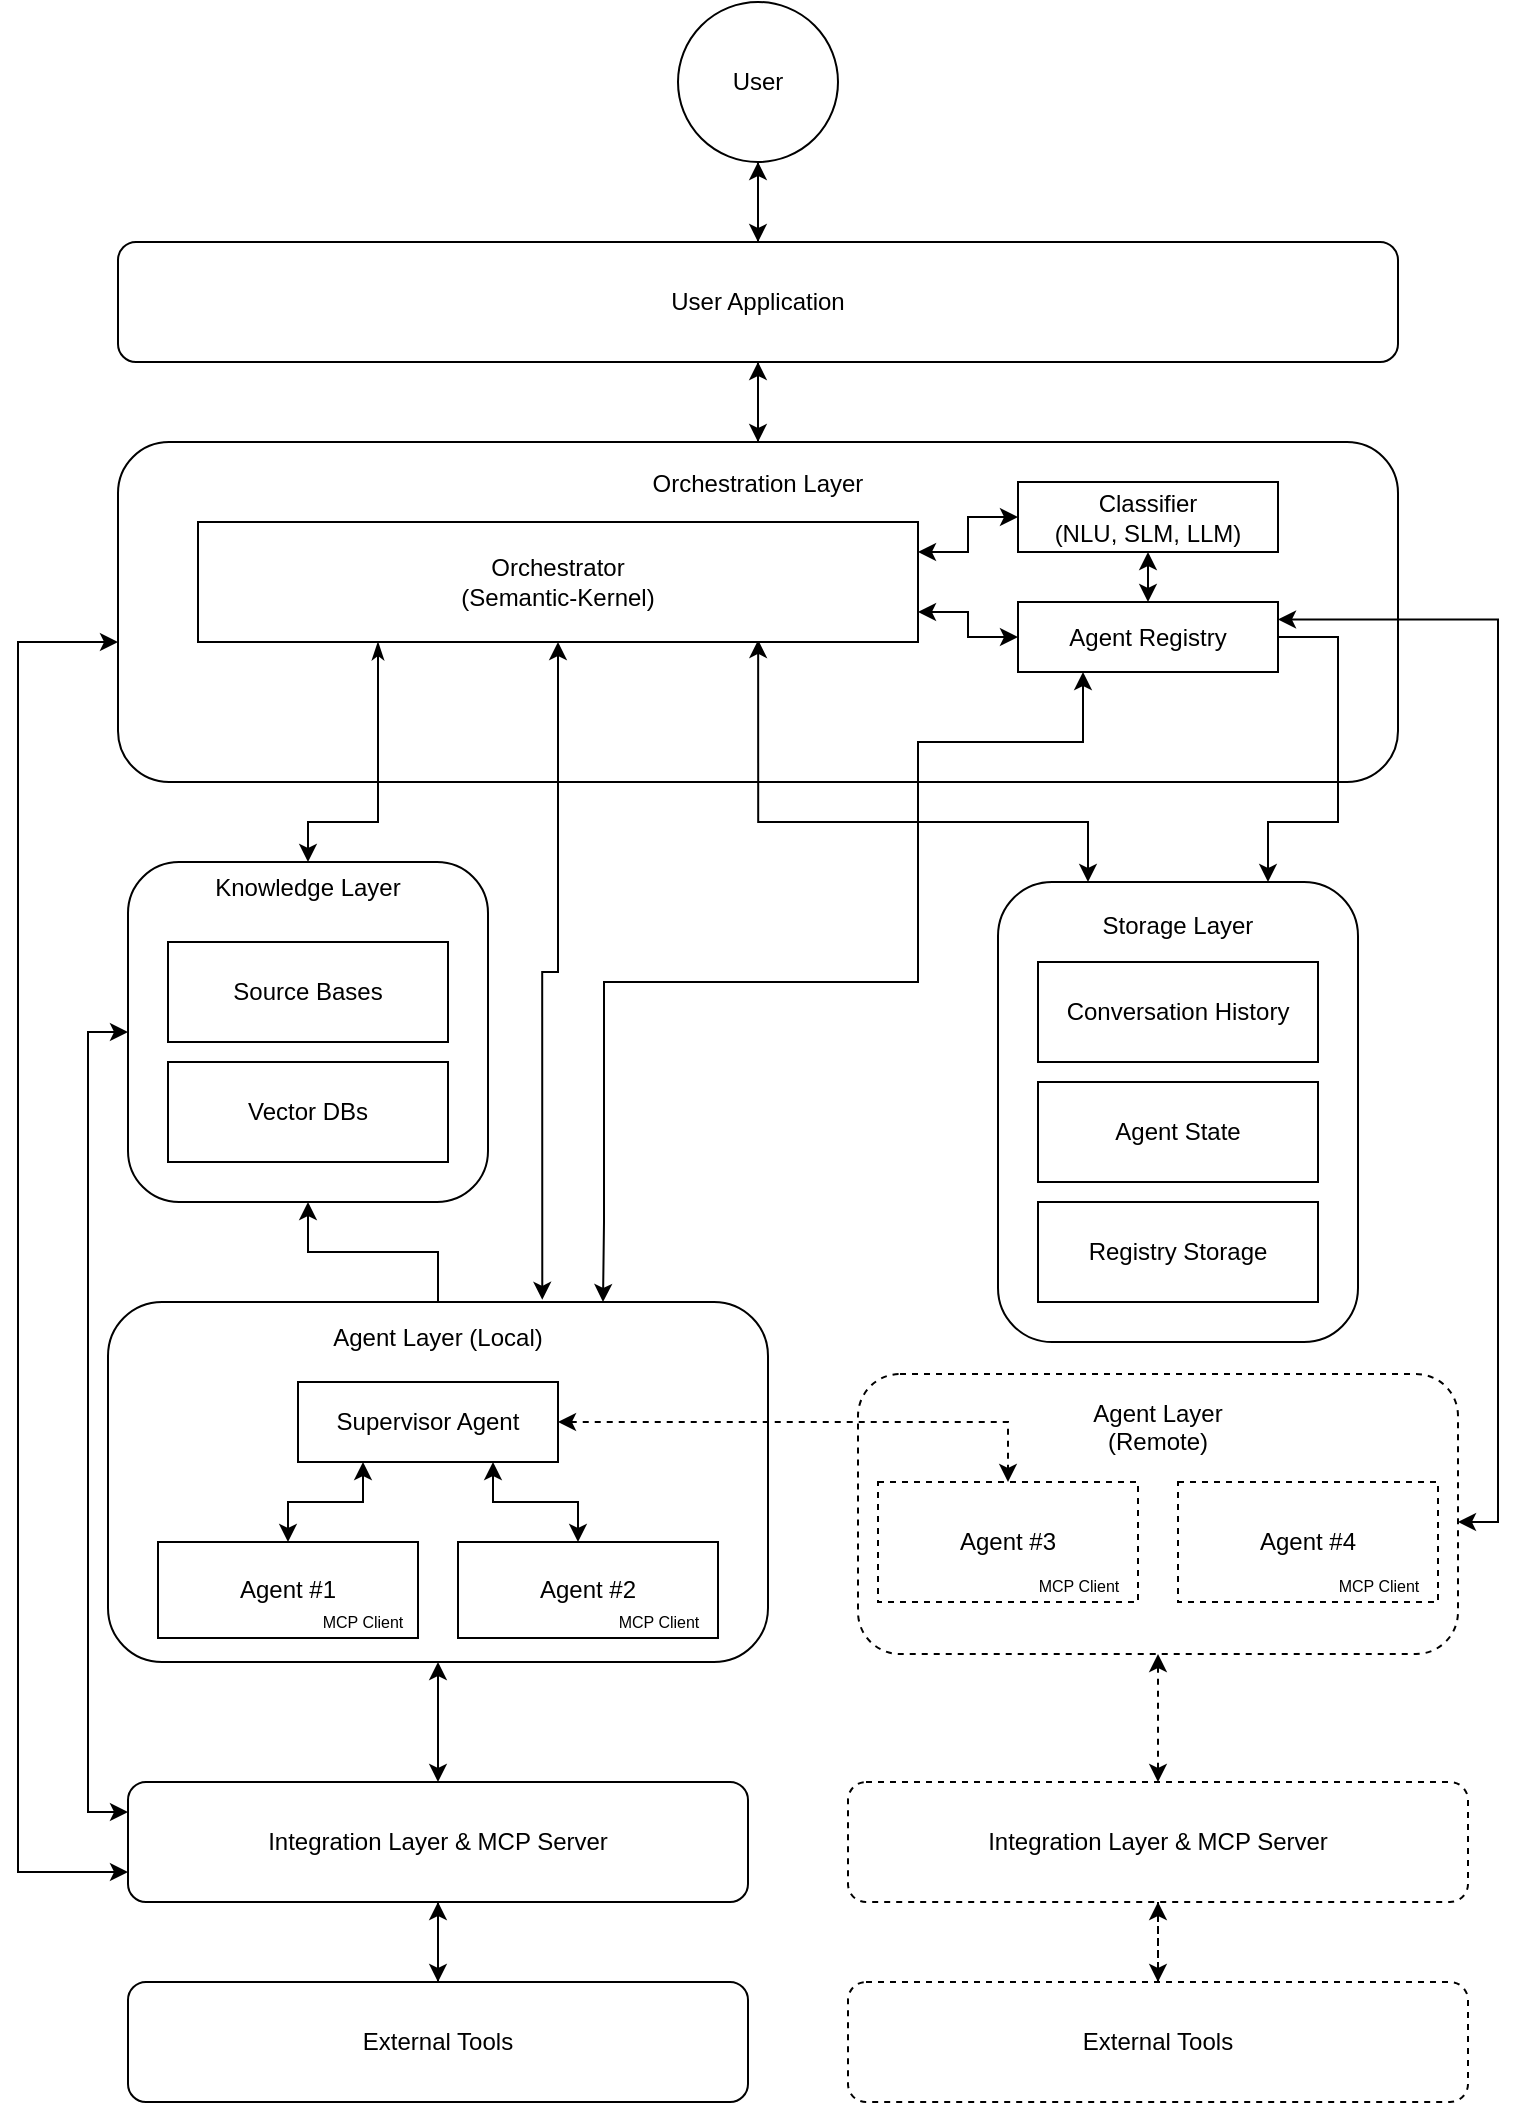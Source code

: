 <mxfile version="26.2.15" pages="2">
  <diagram name="Multi-Agent Arch" id="ub4KsRptNqgLp7lkgXpW">
    <mxGraphModel dx="1306" dy="1139" grid="1" gridSize="10" guides="1" tooltips="1" connect="1" arrows="1" fold="1" page="1" pageScale="1" pageWidth="850" pageHeight="1100" math="0" shadow="0">
      <root>
        <mxCell id="0" />
        <mxCell id="1" parent="0" />
        <mxCell id="ASmS1fR-pAxJk7bQfhLH-20" style="edgeStyle=orthogonalEdgeStyle;rounded=0;orthogonalLoop=1;jettySize=auto;html=1;entryX=0.5;entryY=0;entryDx=0;entryDy=0;dashed=1;startArrow=classic;startFill=1;" parent="1" source="bR4ImRQM_lHo-FGBlh7m-5" target="ASmS1fR-pAxJk7bQfhLH-16" edge="1">
          <mxGeometry relative="1" as="geometry" />
        </mxCell>
        <mxCell id="bR4ImRQM_lHo-FGBlh7m-5" value="Agent Layer&lt;div&gt;(Remote)&lt;br&gt;&lt;div&gt;&lt;br&gt;&lt;/div&gt;&lt;div&gt;&lt;br&gt;&lt;/div&gt;&lt;div&gt;&lt;br&gt;&lt;/div&gt;&lt;div&gt;&lt;br&gt;&lt;/div&gt;&lt;div&gt;&lt;br&gt;&lt;/div&gt;&lt;div&gt;&lt;br&gt;&lt;/div&gt;&lt;/div&gt;" style="rounded=1;whiteSpace=wrap;html=1;dashed=1;" parent="1" vertex="1">
          <mxGeometry x="460" y="706" width="300" height="140" as="geometry" />
        </mxCell>
        <mxCell id="qNfc9r8m6Vnsijnfa4ap-8" style="edgeStyle=orthogonalEdgeStyle;rounded=0;orthogonalLoop=1;jettySize=auto;html=1;entryX=0.5;entryY=1;entryDx=0;entryDy=0;exitX=0.5;exitY=0;exitDx=0;exitDy=0;" parent="1" source="qNfc9r8m6Vnsijnfa4ap-5" target="qNfc9r8m6Vnsijnfa4ap-6" edge="1">
          <mxGeometry relative="1" as="geometry">
            <mxPoint x="420" y="100" as="sourcePoint" />
          </mxGeometry>
        </mxCell>
        <mxCell id="qNfc9r8m6Vnsijnfa4ap-2" value="Storage Layer&lt;div&gt;&lt;br&gt;&lt;/div&gt;&lt;div&gt;&lt;br&gt;&lt;/div&gt;&lt;div&gt;&lt;br&gt;&lt;/div&gt;&lt;div&gt;&lt;br&gt;&lt;/div&gt;&lt;div&gt;&lt;br&gt;&lt;/div&gt;&lt;div&gt;&lt;br&gt;&lt;/div&gt;&lt;div&gt;&lt;br&gt;&lt;/div&gt;&lt;div&gt;&lt;br&gt;&lt;/div&gt;&lt;div&gt;&lt;br&gt;&lt;/div&gt;&lt;div&gt;&lt;br&gt;&lt;/div&gt;&lt;div&gt;&lt;br&gt;&lt;/div&gt;&lt;div&gt;&lt;br&gt;&lt;/div&gt;&lt;div&gt;&lt;br&gt;&lt;/div&gt;" style="rounded=1;whiteSpace=wrap;html=1;" parent="1" vertex="1">
          <mxGeometry x="530" y="460" width="180" height="230" as="geometry" />
        </mxCell>
        <mxCell id="qNfc9r8m6Vnsijnfa4ap-33" style="edgeStyle=orthogonalEdgeStyle;rounded=0;orthogonalLoop=1;jettySize=auto;html=1;entryX=0.5;entryY=0;entryDx=0;entryDy=0;" parent="1" source="qNfc9r8m6Vnsijnfa4ap-5" target="qNfc9r8m6Vnsijnfa4ap-9" edge="1">
          <mxGeometry relative="1" as="geometry" />
        </mxCell>
        <mxCell id="qNfc9r8m6Vnsijnfa4ap-5" value="User Application" style="rounded=1;whiteSpace=wrap;html=1;" parent="1" vertex="1">
          <mxGeometry x="90" y="140" width="640" height="60" as="geometry" />
        </mxCell>
        <mxCell id="qNfc9r8m6Vnsijnfa4ap-7" style="edgeStyle=orthogonalEdgeStyle;rounded=0;orthogonalLoop=1;jettySize=auto;html=1;entryX=0.5;entryY=0;entryDx=0;entryDy=0;" parent="1" source="qNfc9r8m6Vnsijnfa4ap-6" target="qNfc9r8m6Vnsijnfa4ap-5" edge="1">
          <mxGeometry relative="1" as="geometry">
            <mxPoint x="420" y="100" as="targetPoint" />
          </mxGeometry>
        </mxCell>
        <mxCell id="qNfc9r8m6Vnsijnfa4ap-6" value="User" style="ellipse;whiteSpace=wrap;html=1;aspect=fixed;" parent="1" vertex="1">
          <mxGeometry x="370" y="20" width="80" height="80" as="geometry" />
        </mxCell>
        <mxCell id="qNfc9r8m6Vnsijnfa4ap-34" style="edgeStyle=orthogonalEdgeStyle;rounded=0;orthogonalLoop=1;jettySize=auto;html=1;entryX=0.5;entryY=1;entryDx=0;entryDy=0;" parent="1" source="qNfc9r8m6Vnsijnfa4ap-9" target="qNfc9r8m6Vnsijnfa4ap-5" edge="1">
          <mxGeometry relative="1" as="geometry" />
        </mxCell>
        <mxCell id="qNfc9r8m6Vnsijnfa4ap-42" style="edgeStyle=orthogonalEdgeStyle;rounded=0;orthogonalLoop=1;jettySize=auto;html=1;entryX=0;entryY=0.75;entryDx=0;entryDy=0;startArrow=classic;startFill=1;" parent="1" source="qNfc9r8m6Vnsijnfa4ap-9" target="qNfc9r8m6Vnsijnfa4ap-30" edge="1">
          <mxGeometry relative="1" as="geometry">
            <Array as="points">
              <mxPoint x="40" y="340" />
              <mxPoint x="40" y="955" />
            </Array>
          </mxGeometry>
        </mxCell>
        <mxCell id="qNfc9r8m6Vnsijnfa4ap-9" value="Orchestration Layer&lt;div&gt;&lt;br&gt;&lt;/div&gt;&lt;div&gt;&lt;br&gt;&lt;/div&gt;&lt;div&gt;&lt;br&gt;&lt;/div&gt;&lt;div&gt;&lt;br&gt;&lt;/div&gt;&lt;div&gt;&lt;br&gt;&lt;/div&gt;&lt;div&gt;&lt;br&gt;&lt;/div&gt;&lt;div&gt;&lt;br&gt;&lt;/div&gt;&lt;div&gt;&lt;br&gt;&lt;/div&gt;&lt;div&gt;&lt;br&gt;&lt;/div&gt;" style="rounded=1;whiteSpace=wrap;html=1;" parent="1" vertex="1">
          <mxGeometry x="90" y="240" width="640" height="170" as="geometry" />
        </mxCell>
        <mxCell id="qNfc9r8m6Vnsijnfa4ap-24" style="edgeStyle=orthogonalEdgeStyle;rounded=0;orthogonalLoop=1;jettySize=auto;html=1;exitX=0.778;exitY=0.983;exitDx=0;exitDy=0;entryX=0.25;entryY=0;entryDx=0;entryDy=0;exitPerimeter=0;startArrow=classic;startFill=1;" parent="1" source="qNfc9r8m6Vnsijnfa4ap-11" target="qNfc9r8m6Vnsijnfa4ap-2" edge="1">
          <mxGeometry relative="1" as="geometry">
            <Array as="points">
              <mxPoint x="410" y="430" />
              <mxPoint x="575" y="430" />
            </Array>
          </mxGeometry>
        </mxCell>
        <mxCell id="qNfc9r8m6Vnsijnfa4ap-47" style="edgeStyle=orthogonalEdgeStyle;rounded=0;orthogonalLoop=1;jettySize=auto;html=1;exitX=0.25;exitY=1;exitDx=0;exitDy=0;entryX=0.5;entryY=0;entryDx=0;entryDy=0;startArrow=classicThin;startFill=1;" parent="1" source="qNfc9r8m6Vnsijnfa4ap-11" target="qNfc9r8m6Vnsijnfa4ap-35" edge="1">
          <mxGeometry relative="1" as="geometry">
            <Array as="points">
              <mxPoint x="220" y="430" />
              <mxPoint x="185" y="430" />
            </Array>
          </mxGeometry>
        </mxCell>
        <mxCell id="qNfc9r8m6Vnsijnfa4ap-11" value="Orchestrator&lt;div&gt;(Semantic-Kernel)&lt;/div&gt;" style="rounded=0;whiteSpace=wrap;html=1;" parent="1" vertex="1">
          <mxGeometry x="130" y="280" width="360" height="60" as="geometry" />
        </mxCell>
        <mxCell id="qNfc9r8m6Vnsijnfa4ap-14" style="edgeStyle=orthogonalEdgeStyle;rounded=0;orthogonalLoop=1;jettySize=auto;html=1;entryX=1;entryY=0.25;entryDx=0;entryDy=0;startArrow=classic;startFill=1;" parent="1" source="qNfc9r8m6Vnsijnfa4ap-12" target="qNfc9r8m6Vnsijnfa4ap-11" edge="1">
          <mxGeometry relative="1" as="geometry" />
        </mxCell>
        <mxCell id="qNfc9r8m6Vnsijnfa4ap-12" value="Classifier&lt;div&gt;(NLU, SLM, LLM)&lt;/div&gt;" style="rounded=0;whiteSpace=wrap;html=1;" parent="1" vertex="1">
          <mxGeometry x="540" y="260" width="130" height="35" as="geometry" />
        </mxCell>
        <mxCell id="qNfc9r8m6Vnsijnfa4ap-15" value="Agent Layer&amp;nbsp;&lt;span style=&quot;background-color: transparent; color: light-dark(rgb(0, 0, 0), rgb(255, 255, 255));&quot;&gt;(Local)&lt;/span&gt;&lt;div&gt;&lt;div&gt;&lt;br&gt;&lt;/div&gt;&lt;div&gt;&lt;br&gt;&lt;/div&gt;&lt;div&gt;&lt;br&gt;&lt;/div&gt;&lt;div&gt;&lt;br&gt;&lt;/div&gt;&lt;div&gt;&lt;br&gt;&lt;/div&gt;&lt;div&gt;&lt;br&gt;&lt;/div&gt;&lt;/div&gt;&lt;div&gt;&lt;br&gt;&lt;/div&gt;&lt;div&gt;&lt;br&gt;&lt;/div&gt;&lt;div&gt;&lt;br&gt;&lt;/div&gt;&lt;div&gt;&lt;br&gt;&lt;/div&gt;" style="rounded=1;whiteSpace=wrap;html=1;" parent="1" vertex="1">
          <mxGeometry x="85" y="670" width="330" height="180" as="geometry" />
        </mxCell>
        <mxCell id="qNfc9r8m6Vnsijnfa4ap-16" value="Agent #1" style="rounded=0;whiteSpace=wrap;html=1;" parent="1" vertex="1">
          <mxGeometry x="110" y="790" width="130" height="48" as="geometry" />
        </mxCell>
        <mxCell id="qNfc9r8m6Vnsijnfa4ap-17" value="Agent #2" style="rounded=0;whiteSpace=wrap;html=1;" parent="1" vertex="1">
          <mxGeometry x="260" y="790" width="130" height="48" as="geometry" />
        </mxCell>
        <mxCell id="qNfc9r8m6Vnsijnfa4ap-18" value="Agent #3" style="rounded=0;whiteSpace=wrap;html=1;dashed=1;" parent="1" vertex="1">
          <mxGeometry x="470" y="760" width="130" height="60" as="geometry" />
        </mxCell>
        <mxCell id="qNfc9r8m6Vnsijnfa4ap-19" value="Agent #4" style="rounded=0;whiteSpace=wrap;html=1;dashed=1;" parent="1" vertex="1">
          <mxGeometry x="620" y="760" width="130" height="60" as="geometry" />
        </mxCell>
        <mxCell id="qNfc9r8m6Vnsijnfa4ap-20" value="&lt;font style=&quot;font-size: 8px;&quot;&gt;MCP Client&lt;/font&gt;" style="text;html=1;align=center;verticalAlign=middle;resizable=0;points=[];autosize=1;strokeColor=none;fillColor=none;" parent="1" vertex="1">
          <mxGeometry x="182" y="814" width="60" height="30" as="geometry" />
        </mxCell>
        <mxCell id="qNfc9r8m6Vnsijnfa4ap-21" value="&lt;font style=&quot;font-size: 8px;&quot;&gt;MCP Client&lt;/font&gt;" style="text;html=1;align=center;verticalAlign=middle;resizable=0;points=[];autosize=1;strokeColor=none;fillColor=none;" parent="1" vertex="1">
          <mxGeometry x="330" y="814" width="60" height="30" as="geometry" />
        </mxCell>
        <mxCell id="qNfc9r8m6Vnsijnfa4ap-22" value="&lt;font style=&quot;font-size: 8px;&quot;&gt;MCP Client&lt;/font&gt;" style="text;html=1;align=center;verticalAlign=middle;resizable=0;points=[];autosize=1;strokeColor=none;fillColor=none;" parent="1" vertex="1">
          <mxGeometry x="540" y="796" width="60" height="30" as="geometry" />
        </mxCell>
        <mxCell id="qNfc9r8m6Vnsijnfa4ap-23" value="&lt;font style=&quot;font-size: 8px;&quot;&gt;MCP Client&lt;/font&gt;" style="text;html=1;align=center;verticalAlign=middle;resizable=0;points=[];autosize=1;strokeColor=none;fillColor=none;" parent="1" vertex="1">
          <mxGeometry x="690" y="796" width="60" height="30" as="geometry" />
        </mxCell>
        <mxCell id="qNfc9r8m6Vnsijnfa4ap-28" value="Conversation History" style="rounded=0;whiteSpace=wrap;html=1;" parent="1" vertex="1">
          <mxGeometry x="550" y="500" width="140" height="50" as="geometry" />
        </mxCell>
        <mxCell id="qNfc9r8m6Vnsijnfa4ap-29" value="Agent State" style="rounded=0;whiteSpace=wrap;html=1;" parent="1" vertex="1">
          <mxGeometry x="550" y="560" width="140" height="50" as="geometry" />
        </mxCell>
        <mxCell id="qNfc9r8m6Vnsijnfa4ap-32" style="edgeStyle=orthogonalEdgeStyle;rounded=0;orthogonalLoop=1;jettySize=auto;html=1;entryX=0.5;entryY=1;entryDx=0;entryDy=0;exitX=0.5;exitY=0;exitDx=0;exitDy=0;startArrow=classic;startFill=1;" parent="1" source="qNfc9r8m6Vnsijnfa4ap-30" target="qNfc9r8m6Vnsijnfa4ap-15" edge="1">
          <mxGeometry relative="1" as="geometry" />
        </mxCell>
        <mxCell id="qNfc9r8m6Vnsijnfa4ap-36" style="edgeStyle=orthogonalEdgeStyle;rounded=0;orthogonalLoop=1;jettySize=auto;html=1;exitX=0;exitY=0.25;exitDx=0;exitDy=0;entryX=0;entryY=0.5;entryDx=0;entryDy=0;startArrow=classic;startFill=1;" parent="1" source="qNfc9r8m6Vnsijnfa4ap-30" target="qNfc9r8m6Vnsijnfa4ap-35" edge="1">
          <mxGeometry relative="1" as="geometry" />
        </mxCell>
        <mxCell id="qNfc9r8m6Vnsijnfa4ap-45" style="edgeStyle=orthogonalEdgeStyle;rounded=0;orthogonalLoop=1;jettySize=auto;html=1;exitX=0.5;exitY=1;exitDx=0;exitDy=0;entryX=0.5;entryY=0;entryDx=0;entryDy=0;" parent="1" source="qNfc9r8m6Vnsijnfa4ap-30" target="qNfc9r8m6Vnsijnfa4ap-44" edge="1">
          <mxGeometry relative="1" as="geometry" />
        </mxCell>
        <mxCell id="qNfc9r8m6Vnsijnfa4ap-30" value="&lt;div&gt;Integration Layer &amp;amp; MCP Server&lt;/div&gt;" style="rounded=1;whiteSpace=wrap;html=1;" parent="1" vertex="1">
          <mxGeometry x="95" y="910" width="310" height="60" as="geometry" />
        </mxCell>
        <mxCell id="qNfc9r8m6Vnsijnfa4ap-35" value="&lt;div&gt;Knowledge Layer&lt;/div&gt;&lt;div&gt;&lt;br&gt;&lt;/div&gt;&lt;div&gt;&lt;br&gt;&lt;/div&gt;&lt;div&gt;&lt;br&gt;&lt;/div&gt;&lt;div&gt;&lt;br&gt;&lt;/div&gt;&lt;div&gt;&lt;br&gt;&lt;/div&gt;&lt;div&gt;&lt;br&gt;&lt;/div&gt;&lt;div&gt;&lt;br&gt;&lt;/div&gt;&lt;div&gt;&lt;br&gt;&lt;/div&gt;&lt;div&gt;&lt;br&gt;&lt;/div&gt;&lt;div&gt;&lt;br&gt;&lt;/div&gt;" style="rounded=1;whiteSpace=wrap;html=1;" parent="1" vertex="1">
          <mxGeometry x="95" y="450" width="180" height="170" as="geometry" />
        </mxCell>
        <mxCell id="qNfc9r8m6Vnsijnfa4ap-38" value="Source Bases" style="rounded=0;whiteSpace=wrap;html=1;" parent="1" vertex="1">
          <mxGeometry x="115" y="490" width="140" height="50" as="geometry" />
        </mxCell>
        <mxCell id="qNfc9r8m6Vnsijnfa4ap-39" value="Vector DBs" style="rounded=0;whiteSpace=wrap;html=1;" parent="1" vertex="1">
          <mxGeometry x="115" y="550" width="140" height="50" as="geometry" />
        </mxCell>
        <mxCell id="qNfc9r8m6Vnsijnfa4ap-46" style="edgeStyle=orthogonalEdgeStyle;rounded=0;orthogonalLoop=1;jettySize=auto;html=1;entryX=0.5;entryY=1;entryDx=0;entryDy=0;" parent="1" source="qNfc9r8m6Vnsijnfa4ap-44" target="qNfc9r8m6Vnsijnfa4ap-30" edge="1">
          <mxGeometry relative="1" as="geometry" />
        </mxCell>
        <mxCell id="qNfc9r8m6Vnsijnfa4ap-44" value="&lt;div&gt;External Tools&lt;/div&gt;" style="rounded=1;whiteSpace=wrap;html=1;" parent="1" vertex="1">
          <mxGeometry x="95" y="1010" width="310" height="60" as="geometry" />
        </mxCell>
        <mxCell id="bR4ImRQM_lHo-FGBlh7m-1" value="Registry Storage" style="rounded=0;whiteSpace=wrap;html=1;" parent="1" vertex="1">
          <mxGeometry x="550" y="620" width="140" height="50" as="geometry" />
        </mxCell>
        <mxCell id="bR4ImRQM_lHo-FGBlh7m-4" style="edgeStyle=orthogonalEdgeStyle;rounded=0;orthogonalLoop=1;jettySize=auto;html=1;entryX=0.75;entryY=0;entryDx=0;entryDy=0;exitX=1;exitY=0.5;exitDx=0;exitDy=0;" parent="1" source="bR4ImRQM_lHo-FGBlh7m-2" target="qNfc9r8m6Vnsijnfa4ap-2" edge="1">
          <mxGeometry relative="1" as="geometry">
            <Array as="points">
              <mxPoint x="700" y="338" />
              <mxPoint x="700" y="430" />
              <mxPoint x="665" y="430" />
            </Array>
          </mxGeometry>
        </mxCell>
        <mxCell id="bR4ImRQM_lHo-FGBlh7m-2" value="Agent Registry" style="rounded=0;whiteSpace=wrap;html=1;" parent="1" vertex="1">
          <mxGeometry x="540" y="320" width="130" height="35" as="geometry" />
        </mxCell>
        <mxCell id="bR4ImRQM_lHo-FGBlh7m-3" style="edgeStyle=orthogonalEdgeStyle;rounded=0;orthogonalLoop=1;jettySize=auto;html=1;entryX=1;entryY=0.75;entryDx=0;entryDy=0;startArrow=classic;startFill=1;exitX=0;exitY=0.5;exitDx=0;exitDy=0;" parent="1" source="bR4ImRQM_lHo-FGBlh7m-2" target="qNfc9r8m6Vnsijnfa4ap-11" edge="1">
          <mxGeometry relative="1" as="geometry">
            <mxPoint x="550" y="288" as="sourcePoint" />
            <mxPoint x="500" y="305" as="targetPoint" />
          </mxGeometry>
        </mxCell>
        <mxCell id="bR4ImRQM_lHo-FGBlh7m-6" style="edgeStyle=orthogonalEdgeStyle;rounded=0;orthogonalLoop=1;jettySize=auto;html=1;startArrow=classic;startFill=1;entryX=0.658;entryY=-0.006;entryDx=0;entryDy=0;entryPerimeter=0;" parent="1" source="qNfc9r8m6Vnsijnfa4ap-11" target="qNfc9r8m6Vnsijnfa4ap-15" edge="1">
          <mxGeometry relative="1" as="geometry">
            <mxPoint x="310" y="650" as="targetPoint" />
          </mxGeometry>
        </mxCell>
        <mxCell id="bR4ImRQM_lHo-FGBlh7m-7" style="edgeStyle=orthogonalEdgeStyle;rounded=0;orthogonalLoop=1;jettySize=auto;html=1;startArrow=classic;startFill=1;exitX=1;exitY=0.25;exitDx=0;exitDy=0;" parent="1" source="bR4ImRQM_lHo-FGBlh7m-2" edge="1">
          <mxGeometry relative="1" as="geometry">
            <mxPoint x="391" y="349" as="sourcePoint" />
            <mxPoint x="760" y="780" as="targetPoint" />
            <Array as="points">
              <mxPoint x="780" y="329" />
              <mxPoint x="780" y="780" />
            </Array>
          </mxGeometry>
        </mxCell>
        <mxCell id="ASmS1fR-pAxJk7bQfhLH-4" style="edgeStyle=orthogonalEdgeStyle;rounded=0;orthogonalLoop=1;jettySize=auto;html=1;entryX=0.5;entryY=0;entryDx=0;entryDy=0;exitX=0.25;exitY=1;exitDx=0;exitDy=0;startArrow=classic;startFill=1;" parent="1" source="ASmS1fR-pAxJk7bQfhLH-2" target="qNfc9r8m6Vnsijnfa4ap-16" edge="1">
          <mxGeometry relative="1" as="geometry">
            <Array as="points">
              <mxPoint x="213" y="770" />
              <mxPoint x="175" y="770" />
            </Array>
          </mxGeometry>
        </mxCell>
        <mxCell id="ASmS1fR-pAxJk7bQfhLH-5" value="" style="edgeStyle=orthogonalEdgeStyle;rounded=0;orthogonalLoop=1;jettySize=auto;html=1;exitX=0.5;exitY=0;exitDx=0;exitDy=0;" parent="1" source="qNfc9r8m6Vnsijnfa4ap-15" target="qNfc9r8m6Vnsijnfa4ap-35" edge="1">
          <mxGeometry relative="1" as="geometry" />
        </mxCell>
        <mxCell id="ASmS1fR-pAxJk7bQfhLH-2" value="Supervisor Agent" style="rounded=0;whiteSpace=wrap;html=1;" parent="1" vertex="1">
          <mxGeometry x="180" y="710" width="130" height="40" as="geometry" />
        </mxCell>
        <mxCell id="ASmS1fR-pAxJk7bQfhLH-3" style="edgeStyle=orthogonalEdgeStyle;rounded=0;orthogonalLoop=1;jettySize=auto;html=1;exitX=0.25;exitY=1;exitDx=0;exitDy=0;startArrow=classic;startFill=1;entryX=0.75;entryY=0;entryDx=0;entryDy=0;" parent="1" source="bR4ImRQM_lHo-FGBlh7m-2" target="qNfc9r8m6Vnsijnfa4ap-15" edge="1">
          <mxGeometry relative="1" as="geometry">
            <Array as="points">
              <mxPoint x="573" y="390" />
              <mxPoint x="490" y="390" />
              <mxPoint x="490" y="510" />
              <mxPoint x="333" y="510" />
              <mxPoint x="333" y="630" />
            </Array>
            <mxPoint x="420" y="349" as="sourcePoint" />
            <mxPoint x="360" y="630" as="targetPoint" />
          </mxGeometry>
        </mxCell>
        <mxCell id="ASmS1fR-pAxJk7bQfhLH-6" style="edgeStyle=orthogonalEdgeStyle;rounded=0;orthogonalLoop=1;jettySize=auto;html=1;exitX=0.75;exitY=1;exitDx=0;exitDy=0;startArrow=classic;startFill=1;" parent="1" source="ASmS1fR-pAxJk7bQfhLH-2" target="qNfc9r8m6Vnsijnfa4ap-17" edge="1">
          <mxGeometry relative="1" as="geometry">
            <mxPoint x="255" y="760" as="sourcePoint" />
            <mxPoint x="185" y="788" as="targetPoint" />
            <Array as="points">
              <mxPoint x="278" y="770" />
              <mxPoint x="320" y="770" />
            </Array>
          </mxGeometry>
        </mxCell>
        <mxCell id="ASmS1fR-pAxJk7bQfhLH-8" style="edgeStyle=orthogonalEdgeStyle;rounded=0;orthogonalLoop=1;jettySize=auto;html=1;exitX=1;exitY=0.5;exitDx=0;exitDy=0;startArrow=classic;startFill=1;dashed=1;entryX=0.5;entryY=0;entryDx=0;entryDy=0;" parent="1" source="ASmS1fR-pAxJk7bQfhLH-2" target="qNfc9r8m6Vnsijnfa4ap-18" edge="1">
          <mxGeometry relative="1" as="geometry">
            <mxPoint x="370" y="710" as="sourcePoint" />
            <mxPoint x="412" y="750" as="targetPoint" />
            <Array as="points">
              <mxPoint x="535" y="730" />
            </Array>
          </mxGeometry>
        </mxCell>
        <mxCell id="ASmS1fR-pAxJk7bQfhLH-10" style="edgeStyle=orthogonalEdgeStyle;rounded=0;orthogonalLoop=1;jettySize=auto;html=1;entryX=0.5;entryY=0;entryDx=0;entryDy=0;startArrow=classic;startFill=1;exitX=0.5;exitY=1;exitDx=0;exitDy=0;" parent="1" source="qNfc9r8m6Vnsijnfa4ap-12" target="bR4ImRQM_lHo-FGBlh7m-2" edge="1">
          <mxGeometry relative="1" as="geometry">
            <mxPoint x="550" y="288" as="sourcePoint" />
            <mxPoint x="500" y="305" as="targetPoint" />
          </mxGeometry>
        </mxCell>
        <mxCell id="ASmS1fR-pAxJk7bQfhLH-15" style="edgeStyle=orthogonalEdgeStyle;rounded=0;orthogonalLoop=1;jettySize=auto;html=1;exitX=0.5;exitY=1;exitDx=0;exitDy=0;entryX=0.5;entryY=0;entryDx=0;entryDy=0;dashed=1;" parent="1" source="ASmS1fR-pAxJk7bQfhLH-16" target="ASmS1fR-pAxJk7bQfhLH-18" edge="1">
          <mxGeometry relative="1" as="geometry" />
        </mxCell>
        <mxCell id="ASmS1fR-pAxJk7bQfhLH-16" value="&lt;div&gt;Integration Layer &amp;amp; MCP Server&lt;/div&gt;" style="rounded=1;whiteSpace=wrap;html=1;dashed=1;" parent="1" vertex="1">
          <mxGeometry x="455" y="910" width="310" height="60" as="geometry" />
        </mxCell>
        <mxCell id="ASmS1fR-pAxJk7bQfhLH-17" style="edgeStyle=orthogonalEdgeStyle;rounded=0;orthogonalLoop=1;jettySize=auto;html=1;entryX=0.5;entryY=1;entryDx=0;entryDy=0;dashed=1;" parent="1" source="ASmS1fR-pAxJk7bQfhLH-18" target="ASmS1fR-pAxJk7bQfhLH-16" edge="1">
          <mxGeometry relative="1" as="geometry" />
        </mxCell>
        <mxCell id="ASmS1fR-pAxJk7bQfhLH-18" value="&lt;div&gt;External Tools&lt;/div&gt;" style="rounded=1;whiteSpace=wrap;html=1;dashed=1;" parent="1" vertex="1">
          <mxGeometry x="455" y="1010" width="310" height="60" as="geometry" />
        </mxCell>
      </root>
    </mxGraphModel>
  </diagram>
  <diagram id="xI0OrfeFxay7y1rSk_Uc" name="Page-2">
    <mxGraphModel dx="1306" dy="1192" grid="1" gridSize="10" guides="1" tooltips="1" connect="1" arrows="1" fold="1" page="1" pageScale="1" pageWidth="850" pageHeight="1100" math="0" shadow="0">
      <root>
        <mxCell id="0" />
        <mxCell id="1" parent="0" />
        <mxCell id="3VR6_LkeDyn7RIn3MdFj-1" value="User" style="rounded=1;whiteSpace=wrap;html=1;" vertex="1" parent="1">
          <mxGeometry x="20" y="90" width="90" height="30" as="geometry" />
        </mxCell>
        <mxCell id="3VR6_LkeDyn7RIn3MdFj-2" value="Interface" style="rounded=1;whiteSpace=wrap;html=1;" vertex="1" parent="1">
          <mxGeometry x="140" y="90" width="90" height="30" as="geometry" />
        </mxCell>
        <mxCell id="3VR6_LkeDyn7RIn3MdFj-3" value="Orchestrator" style="rounded=1;whiteSpace=wrap;html=1;" vertex="1" parent="1">
          <mxGeometry x="260" y="90" width="90" height="30" as="geometry" />
        </mxCell>
        <mxCell id="3VR6_LkeDyn7RIn3MdFj-4" value="Classifier" style="rounded=1;whiteSpace=wrap;html=1;" vertex="1" parent="1">
          <mxGeometry x="380" y="90" width="90" height="30" as="geometry" />
        </mxCell>
        <mxCell id="3VR6_LkeDyn7RIn3MdFj-5" value="Agent Registry" style="rounded=1;whiteSpace=wrap;html=1;" vertex="1" parent="1">
          <mxGeometry x="500" y="90" width="90" height="30" as="geometry" />
        </mxCell>
        <mxCell id="3VR6_LkeDyn7RIn3MdFj-6" value="Storage" style="rounded=1;whiteSpace=wrap;html=1;" vertex="1" parent="1">
          <mxGeometry x="620" y="90" width="90" height="30" as="geometry" />
        </mxCell>
        <mxCell id="3VR6_LkeDyn7RIn3MdFj-7" value="Agent 1" style="rounded=1;whiteSpace=wrap;html=1;" vertex="1" parent="1">
          <mxGeometry x="740" y="90" width="90" height="30" as="geometry" />
        </mxCell>
        <mxCell id="3VR6_LkeDyn7RIn3MdFj-8" value="" style="endArrow=none;dashed=1;html=1;rounded=0;entryX=0.5;entryY=1;entryDx=0;entryDy=0;" edge="1" parent="1" source="3VR6_LkeDyn7RIn3MdFj-16" target="3VR6_LkeDyn7RIn3MdFj-1">
          <mxGeometry width="50" height="50" relative="1" as="geometry">
            <mxPoint x="60" y="1080" as="sourcePoint" />
            <mxPoint x="120" y="210" as="targetPoint" />
          </mxGeometry>
        </mxCell>
        <mxCell id="3VR6_LkeDyn7RIn3MdFj-9" value="" style="endArrow=none;dashed=1;html=1;rounded=0;entryX=0.5;entryY=1;entryDx=0;entryDy=0;" edge="1" parent="1" source="3VR6_LkeDyn7RIn3MdFj-18" target="3VR6_LkeDyn7RIn3MdFj-2">
          <mxGeometry width="50" height="50" relative="1" as="geometry">
            <mxPoint x="180" y="1080" as="sourcePoint" />
            <mxPoint x="185" y="120" as="targetPoint" />
          </mxGeometry>
        </mxCell>
        <mxCell id="3VR6_LkeDyn7RIn3MdFj-10" value="" style="endArrow=none;dashed=1;html=1;rounded=0;" edge="1" parent="1" source="3VR6_LkeDyn7RIn3MdFj-20" target="3VR6_LkeDyn7RIn3MdFj-3">
          <mxGeometry width="50" height="50" relative="1" as="geometry">
            <mxPoint x="300" y="1080" as="sourcePoint" />
            <mxPoint x="305" y="120" as="targetPoint" />
          </mxGeometry>
        </mxCell>
        <mxCell id="3VR6_LkeDyn7RIn3MdFj-11" value="" style="endArrow=none;dashed=1;html=1;rounded=0;" edge="1" parent="1" source="3VR6_LkeDyn7RIn3MdFj-28" target="3VR6_LkeDyn7RIn3MdFj-4">
          <mxGeometry width="50" height="50" relative="1" as="geometry">
            <mxPoint x="420" y="1080" as="sourcePoint" />
            <mxPoint x="425" y="120" as="targetPoint" />
          </mxGeometry>
        </mxCell>
        <mxCell id="3VR6_LkeDyn7RIn3MdFj-12" value="" style="endArrow=none;dashed=1;html=1;rounded=0;" edge="1" parent="1" source="3VR6_LkeDyn7RIn3MdFj-26" target="3VR6_LkeDyn7RIn3MdFj-5">
          <mxGeometry width="50" height="50" relative="1" as="geometry">
            <mxPoint x="540" y="1080" as="sourcePoint" />
            <mxPoint x="545" y="120" as="targetPoint" />
          </mxGeometry>
        </mxCell>
        <mxCell id="3VR6_LkeDyn7RIn3MdFj-13" value="" style="endArrow=none;dashed=1;html=1;rounded=0;" edge="1" parent="1" target="3VR6_LkeDyn7RIn3MdFj-6">
          <mxGeometry width="50" height="50" relative="1" as="geometry">
            <mxPoint x="660" y="1080" as="sourcePoint" />
            <mxPoint x="667.5" y="120" as="targetPoint" />
          </mxGeometry>
        </mxCell>
        <mxCell id="3VR6_LkeDyn7RIn3MdFj-14" value="" style="endArrow=none;dashed=1;html=1;rounded=0;" edge="1" parent="1" target="3VR6_LkeDyn7RIn3MdFj-7">
          <mxGeometry width="50" height="50" relative="1" as="geometry">
            <mxPoint x="780" y="1080" as="sourcePoint" />
            <mxPoint x="785" y="120" as="targetPoint" />
          </mxGeometry>
        </mxCell>
        <mxCell id="3VR6_LkeDyn7RIn3MdFj-17" value="" style="endArrow=none;dashed=1;html=1;rounded=0;entryX=0.5;entryY=1;entryDx=0;entryDy=0;" edge="1" parent="1" target="3VR6_LkeDyn7RIn3MdFj-16">
          <mxGeometry width="50" height="50" relative="1" as="geometry">
            <mxPoint x="60" y="1080" as="sourcePoint" />
            <mxPoint x="65" y="120" as="targetPoint" />
          </mxGeometry>
        </mxCell>
        <mxCell id="3VR6_LkeDyn7RIn3MdFj-16" value="" style="rounded=0;whiteSpace=wrap;html=1;" vertex="1" parent="1">
          <mxGeometry x="55" y="140" width="20" height="30" as="geometry" />
        </mxCell>
        <mxCell id="3VR6_LkeDyn7RIn3MdFj-19" value="" style="endArrow=none;dashed=1;html=1;rounded=0;entryX=0.5;entryY=1;entryDx=0;entryDy=0;" edge="1" parent="1" target="3VR6_LkeDyn7RIn3MdFj-18">
          <mxGeometry width="50" height="50" relative="1" as="geometry">
            <mxPoint x="180" y="1080" as="sourcePoint" />
            <mxPoint x="185" y="120" as="targetPoint" />
          </mxGeometry>
        </mxCell>
        <mxCell id="3VR6_LkeDyn7RIn3MdFj-18" value="" style="rounded=0;whiteSpace=wrap;html=1;" vertex="1" parent="1">
          <mxGeometry x="175" y="147" width="20" height="33" as="geometry" />
        </mxCell>
        <mxCell id="3VR6_LkeDyn7RIn3MdFj-21" value="" style="endArrow=none;dashed=1;html=1;rounded=0;" edge="1" parent="1" source="3VR6_LkeDyn7RIn3MdFj-22" target="3VR6_LkeDyn7RIn3MdFj-20">
          <mxGeometry width="50" height="50" relative="1" as="geometry">
            <mxPoint x="300" y="1073" as="sourcePoint" />
            <mxPoint x="305" y="113" as="targetPoint" />
          </mxGeometry>
        </mxCell>
        <mxCell id="3VR6_LkeDyn7RIn3MdFj-20" value="" style="rounded=0;whiteSpace=wrap;html=1;" vertex="1" parent="1">
          <mxGeometry x="295" y="165" width="20" height="30" as="geometry" />
        </mxCell>
        <mxCell id="3VR6_LkeDyn7RIn3MdFj-23" value="" style="endArrow=none;dashed=1;html=1;rounded=0;" edge="1" parent="1" source="3VR6_LkeDyn7RIn3MdFj-24" target="3VR6_LkeDyn7RIn3MdFj-22">
          <mxGeometry width="50" height="50" relative="1" as="geometry">
            <mxPoint x="300" y="1073" as="sourcePoint" />
            <mxPoint x="305" y="223" as="targetPoint" />
          </mxGeometry>
        </mxCell>
        <mxCell id="3VR6_LkeDyn7RIn3MdFj-22" value="" style="rounded=0;whiteSpace=wrap;html=1;" vertex="1" parent="1">
          <mxGeometry x="295" y="210" width="20" height="30" as="geometry" />
        </mxCell>
        <mxCell id="3VR6_LkeDyn7RIn3MdFj-25" value="" style="endArrow=none;dashed=1;html=1;rounded=0;" edge="1" parent="1" target="3VR6_LkeDyn7RIn3MdFj-24">
          <mxGeometry width="50" height="50" relative="1" as="geometry">
            <mxPoint x="300" y="1080" as="sourcePoint" />
            <mxPoint x="305" y="270" as="targetPoint" />
          </mxGeometry>
        </mxCell>
        <mxCell id="3VR6_LkeDyn7RIn3MdFj-24" value="" style="rounded=0;whiteSpace=wrap;html=1;" vertex="1" parent="1">
          <mxGeometry x="295" y="253" width="20" height="30" as="geometry" />
        </mxCell>
        <mxCell id="3VR6_LkeDyn7RIn3MdFj-27" value="" style="endArrow=none;dashed=1;html=1;rounded=0;" edge="1" parent="1" target="3VR6_LkeDyn7RIn3MdFj-26">
          <mxGeometry width="50" height="50" relative="1" as="geometry">
            <mxPoint x="540" y="1080" as="sourcePoint" />
            <mxPoint x="545" y="120" as="targetPoint" />
          </mxGeometry>
        </mxCell>
        <mxCell id="3VR6_LkeDyn7RIn3MdFj-26" value="" style="rounded=0;whiteSpace=wrap;html=1;" vertex="1" parent="1">
          <mxGeometry x="535" y="253" width="20" height="30" as="geometry" />
        </mxCell>
        <mxCell id="3VR6_LkeDyn7RIn3MdFj-29" value="" style="endArrow=none;dashed=1;html=1;rounded=0;" edge="1" parent="1" target="3VR6_LkeDyn7RIn3MdFj-28">
          <mxGeometry width="50" height="50" relative="1" as="geometry">
            <mxPoint x="420" y="1080" as="sourcePoint" />
            <mxPoint x="425" y="120" as="targetPoint" />
          </mxGeometry>
        </mxCell>
        <mxCell id="3VR6_LkeDyn7RIn3MdFj-28" value="" style="rounded=0;whiteSpace=wrap;html=1;" vertex="1" parent="1">
          <mxGeometry x="415" y="293" width="20" height="50" as="geometry" />
        </mxCell>
        <mxCell id="3VR6_LkeDyn7RIn3MdFj-30" value="" style="rounded=0;whiteSpace=wrap;html=1;" vertex="1" parent="1">
          <mxGeometry x="535" y="303" width="20" height="30" as="geometry" />
        </mxCell>
        <mxCell id="3VR6_LkeDyn7RIn3MdFj-32" value="" style="endArrow=classic;html=1;rounded=0;exitX=1;exitY=0.5;exitDx=0;exitDy=0;entryX=0;entryY=0.25;entryDx=0;entryDy=0;" edge="1" parent="1" source="3VR6_LkeDyn7RIn3MdFj-16" target="3VR6_LkeDyn7RIn3MdFj-18">
          <mxGeometry width="50" height="50" relative="1" as="geometry">
            <mxPoint x="400" y="530" as="sourcePoint" />
            <mxPoint x="450" y="480" as="targetPoint" />
          </mxGeometry>
        </mxCell>
        <mxCell id="3VR6_LkeDyn7RIn3MdFj-33" value="" style="endArrow=classic;html=1;rounded=0;exitX=1;exitY=0.75;exitDx=0;exitDy=0;entryX=0;entryY=0.25;entryDx=0;entryDy=0;" edge="1" parent="1" source="3VR6_LkeDyn7RIn3MdFj-18" target="3VR6_LkeDyn7RIn3MdFj-20">
          <mxGeometry width="50" height="50" relative="1" as="geometry">
            <mxPoint x="85" y="165" as="sourcePoint" />
            <mxPoint x="185" y="165" as="targetPoint" />
          </mxGeometry>
        </mxCell>
      </root>
    </mxGraphModel>
  </diagram>
</mxfile>
